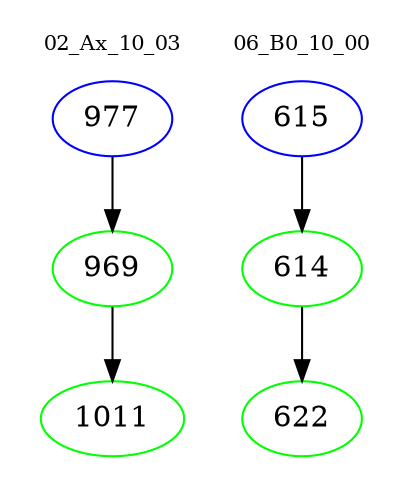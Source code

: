 digraph{
subgraph cluster_0 {
color = white
label = "02_Ax_10_03";
fontsize=10;
T0_977 [label="977", color="blue"]
T0_977 -> T0_969 [color="black"]
T0_969 [label="969", color="green"]
T0_969 -> T0_1011 [color="black"]
T0_1011 [label="1011", color="green"]
}
subgraph cluster_1 {
color = white
label = "06_B0_10_00";
fontsize=10;
T1_615 [label="615", color="blue"]
T1_615 -> T1_614 [color="black"]
T1_614 [label="614", color="green"]
T1_614 -> T1_622 [color="black"]
T1_622 [label="622", color="green"]
}
}
